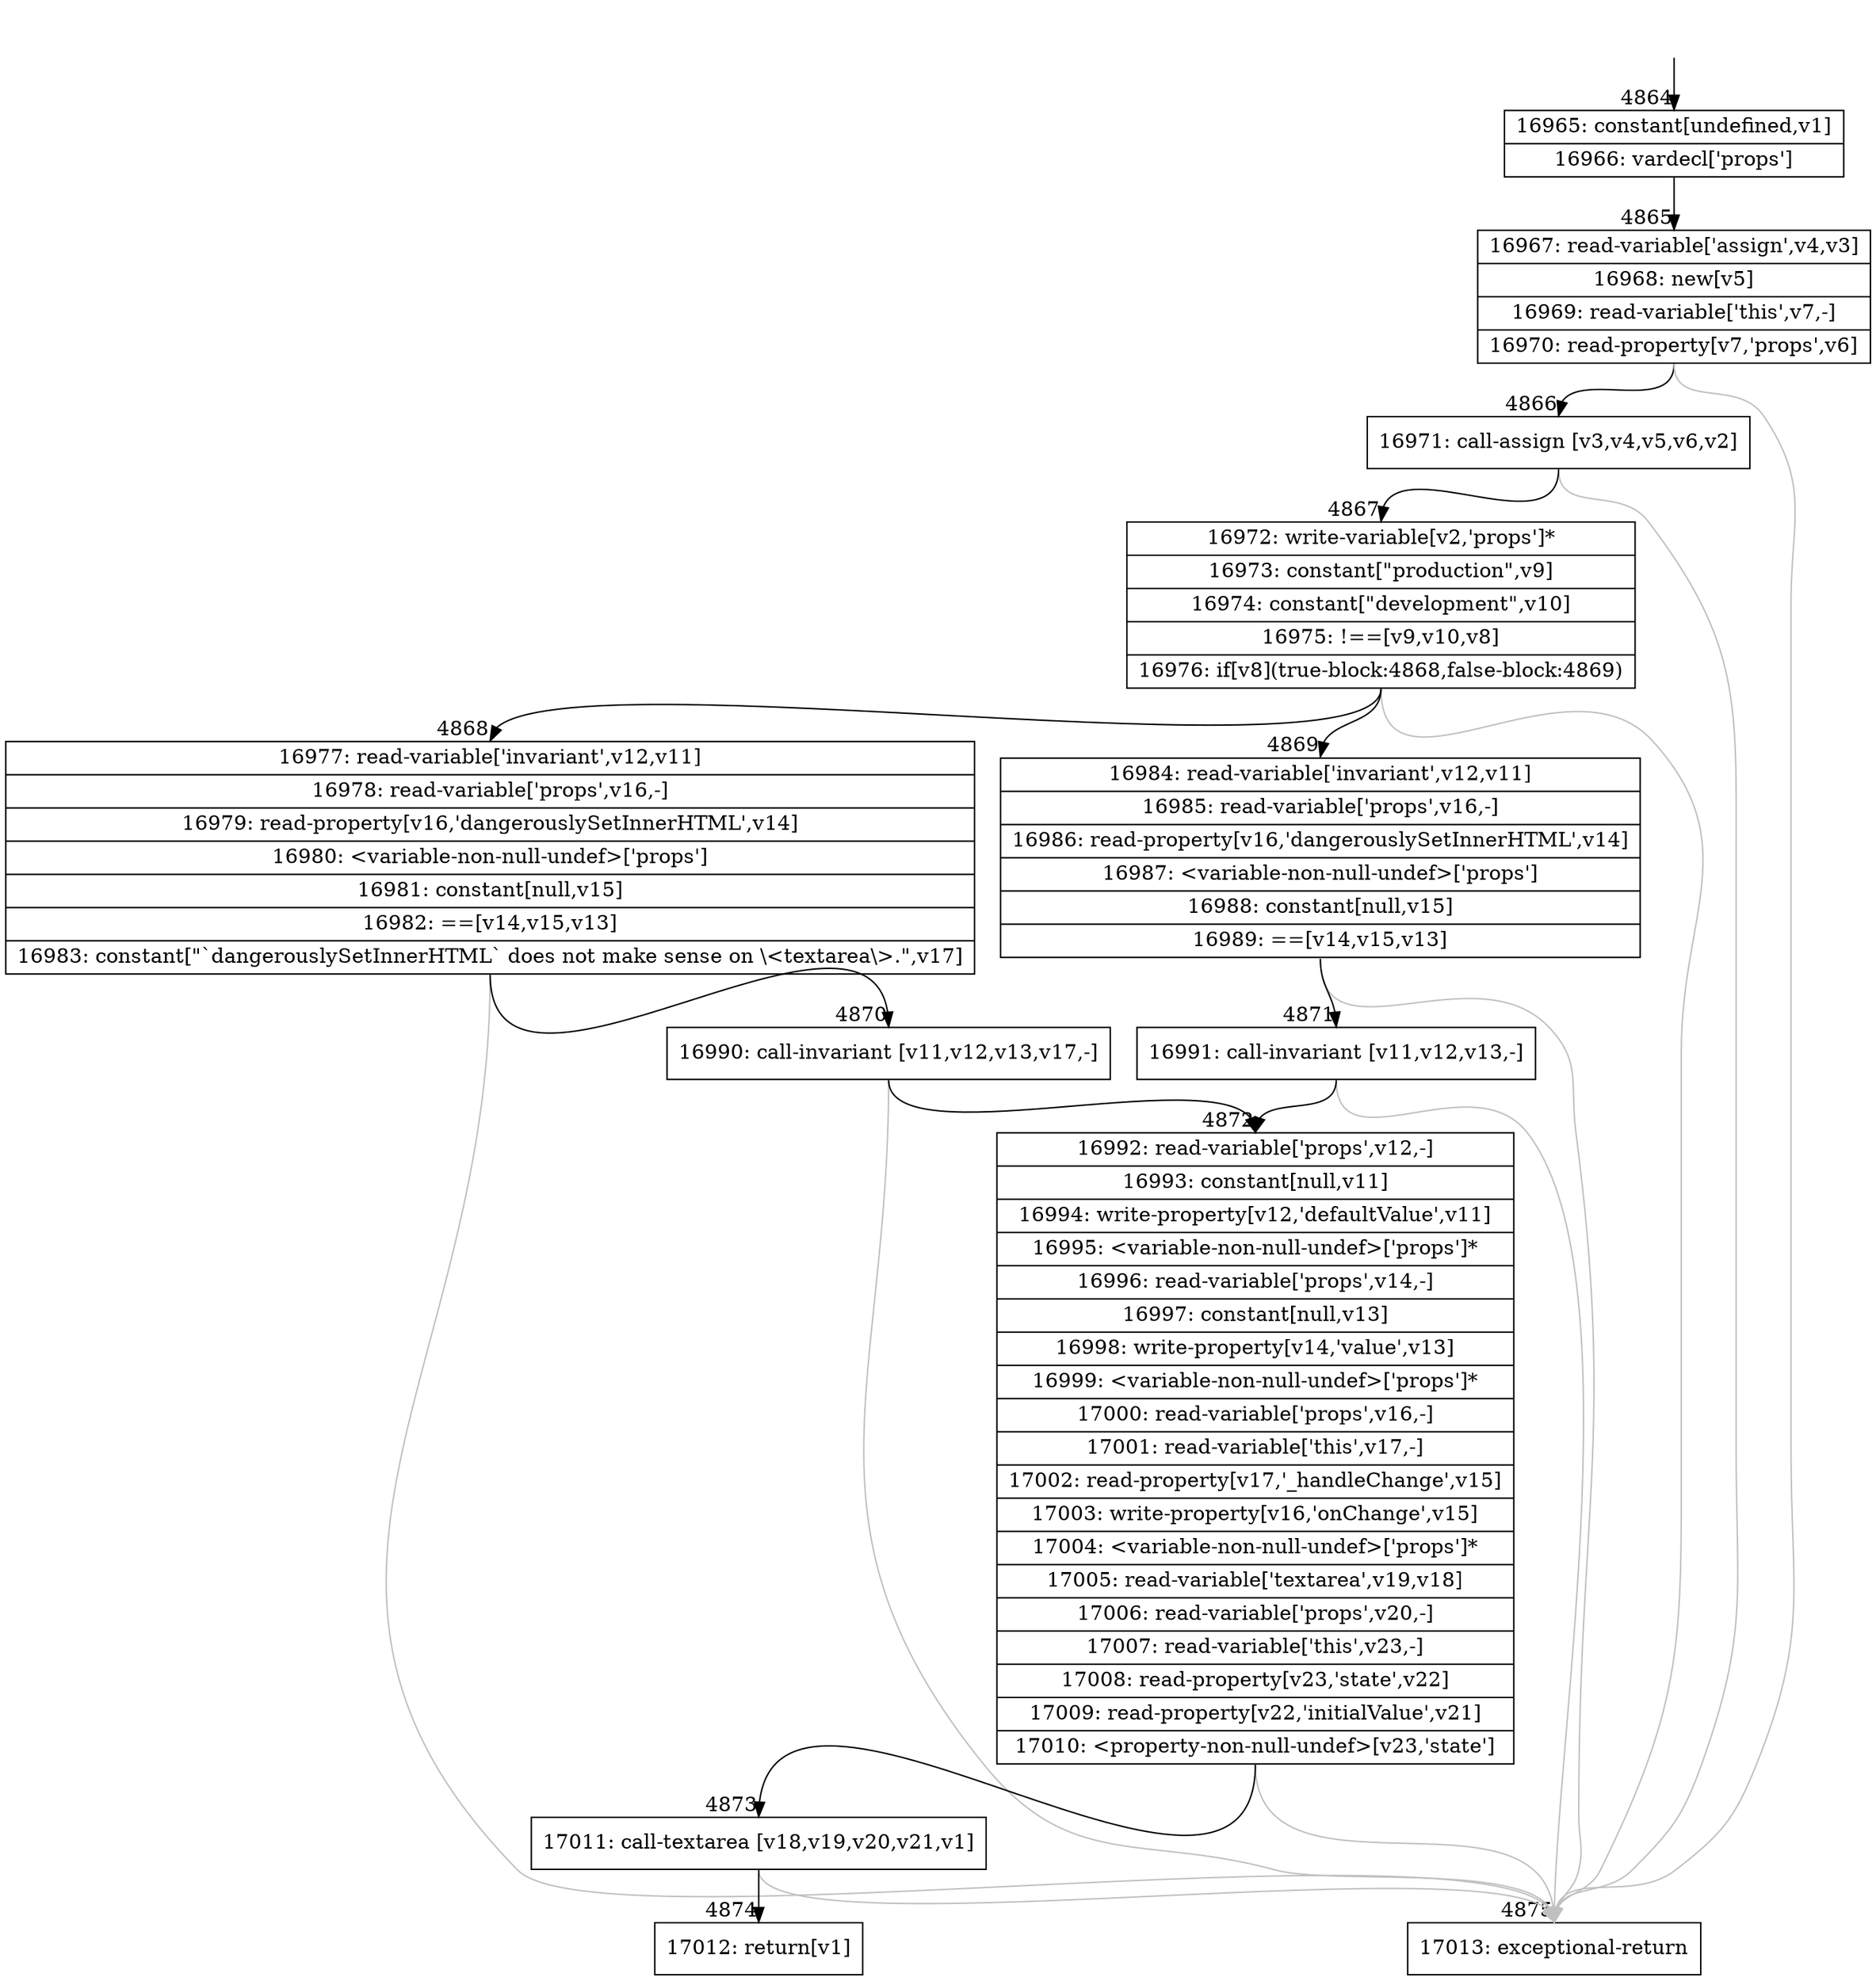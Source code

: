 digraph {
rankdir="TD"
BB_entry330[shape=none,label=""];
BB_entry330 -> BB4864 [tailport=s, headport=n, headlabel="    4864"]
BB4864 [shape=record label="{16965: constant[undefined,v1]|16966: vardecl['props']}" ] 
BB4864 -> BB4865 [tailport=s, headport=n, headlabel="      4865"]
BB4865 [shape=record label="{16967: read-variable['assign',v4,v3]|16968: new[v5]|16969: read-variable['this',v7,-]|16970: read-property[v7,'props',v6]}" ] 
BB4865 -> BB4866 [tailport=s, headport=n, headlabel="      4866"]
BB4865 -> BB4875 [tailport=s, headport=n, color=gray, headlabel="      4875"]
BB4866 [shape=record label="{16971: call-assign [v3,v4,v5,v6,v2]}" ] 
BB4866 -> BB4867 [tailport=s, headport=n, headlabel="      4867"]
BB4866 -> BB4875 [tailport=s, headport=n, color=gray]
BB4867 [shape=record label="{16972: write-variable[v2,'props']*|16973: constant[\"production\",v9]|16974: constant[\"development\",v10]|16975: !==[v9,v10,v8]|16976: if[v8](true-block:4868,false-block:4869)}" ] 
BB4867 -> BB4868 [tailport=s, headport=n, headlabel="      4868"]
BB4867 -> BB4869 [tailport=s, headport=n, headlabel="      4869"]
BB4867 -> BB4875 [tailport=s, headport=n, color=gray]
BB4868 [shape=record label="{16977: read-variable['invariant',v12,v11]|16978: read-variable['props',v16,-]|16979: read-property[v16,'dangerouslySetInnerHTML',v14]|16980: \<variable-non-null-undef\>['props']|16981: constant[null,v15]|16982: ==[v14,v15,v13]|16983: constant[\"`dangerouslySetInnerHTML` does not make sense on \\\<textarea\\\>.\",v17]}" ] 
BB4868 -> BB4870 [tailport=s, headport=n, headlabel="      4870"]
BB4868 -> BB4875 [tailport=s, headport=n, color=gray]
BB4869 [shape=record label="{16984: read-variable['invariant',v12,v11]|16985: read-variable['props',v16,-]|16986: read-property[v16,'dangerouslySetInnerHTML',v14]|16987: \<variable-non-null-undef\>['props']|16988: constant[null,v15]|16989: ==[v14,v15,v13]}" ] 
BB4869 -> BB4871 [tailport=s, headport=n, headlabel="      4871"]
BB4869 -> BB4875 [tailport=s, headport=n, color=gray]
BB4870 [shape=record label="{16990: call-invariant [v11,v12,v13,v17,-]}" ] 
BB4870 -> BB4872 [tailport=s, headport=n, headlabel="      4872"]
BB4870 -> BB4875 [tailport=s, headport=n, color=gray]
BB4871 [shape=record label="{16991: call-invariant [v11,v12,v13,-]}" ] 
BB4871 -> BB4872 [tailport=s, headport=n]
BB4871 -> BB4875 [tailport=s, headport=n, color=gray]
BB4872 [shape=record label="{16992: read-variable['props',v12,-]|16993: constant[null,v11]|16994: write-property[v12,'defaultValue',v11]|16995: \<variable-non-null-undef\>['props']*|16996: read-variable['props',v14,-]|16997: constant[null,v13]|16998: write-property[v14,'value',v13]|16999: \<variable-non-null-undef\>['props']*|17000: read-variable['props',v16,-]|17001: read-variable['this',v17,-]|17002: read-property[v17,'_handleChange',v15]|17003: write-property[v16,'onChange',v15]|17004: \<variable-non-null-undef\>['props']*|17005: read-variable['textarea',v19,v18]|17006: read-variable['props',v20,-]|17007: read-variable['this',v23,-]|17008: read-property[v23,'state',v22]|17009: read-property[v22,'initialValue',v21]|17010: \<property-non-null-undef\>[v23,'state']}" ] 
BB4872 -> BB4873 [tailport=s, headport=n, headlabel="      4873"]
BB4872 -> BB4875 [tailport=s, headport=n, color=gray]
BB4873 [shape=record label="{17011: call-textarea [v18,v19,v20,v21,v1]}" ] 
BB4873 -> BB4874 [tailport=s, headport=n, headlabel="      4874"]
BB4873 -> BB4875 [tailport=s, headport=n, color=gray]
BB4874 [shape=record label="{17012: return[v1]}" ] 
BB4875 [shape=record label="{17013: exceptional-return}" ] 
//#$~ 9070
}
